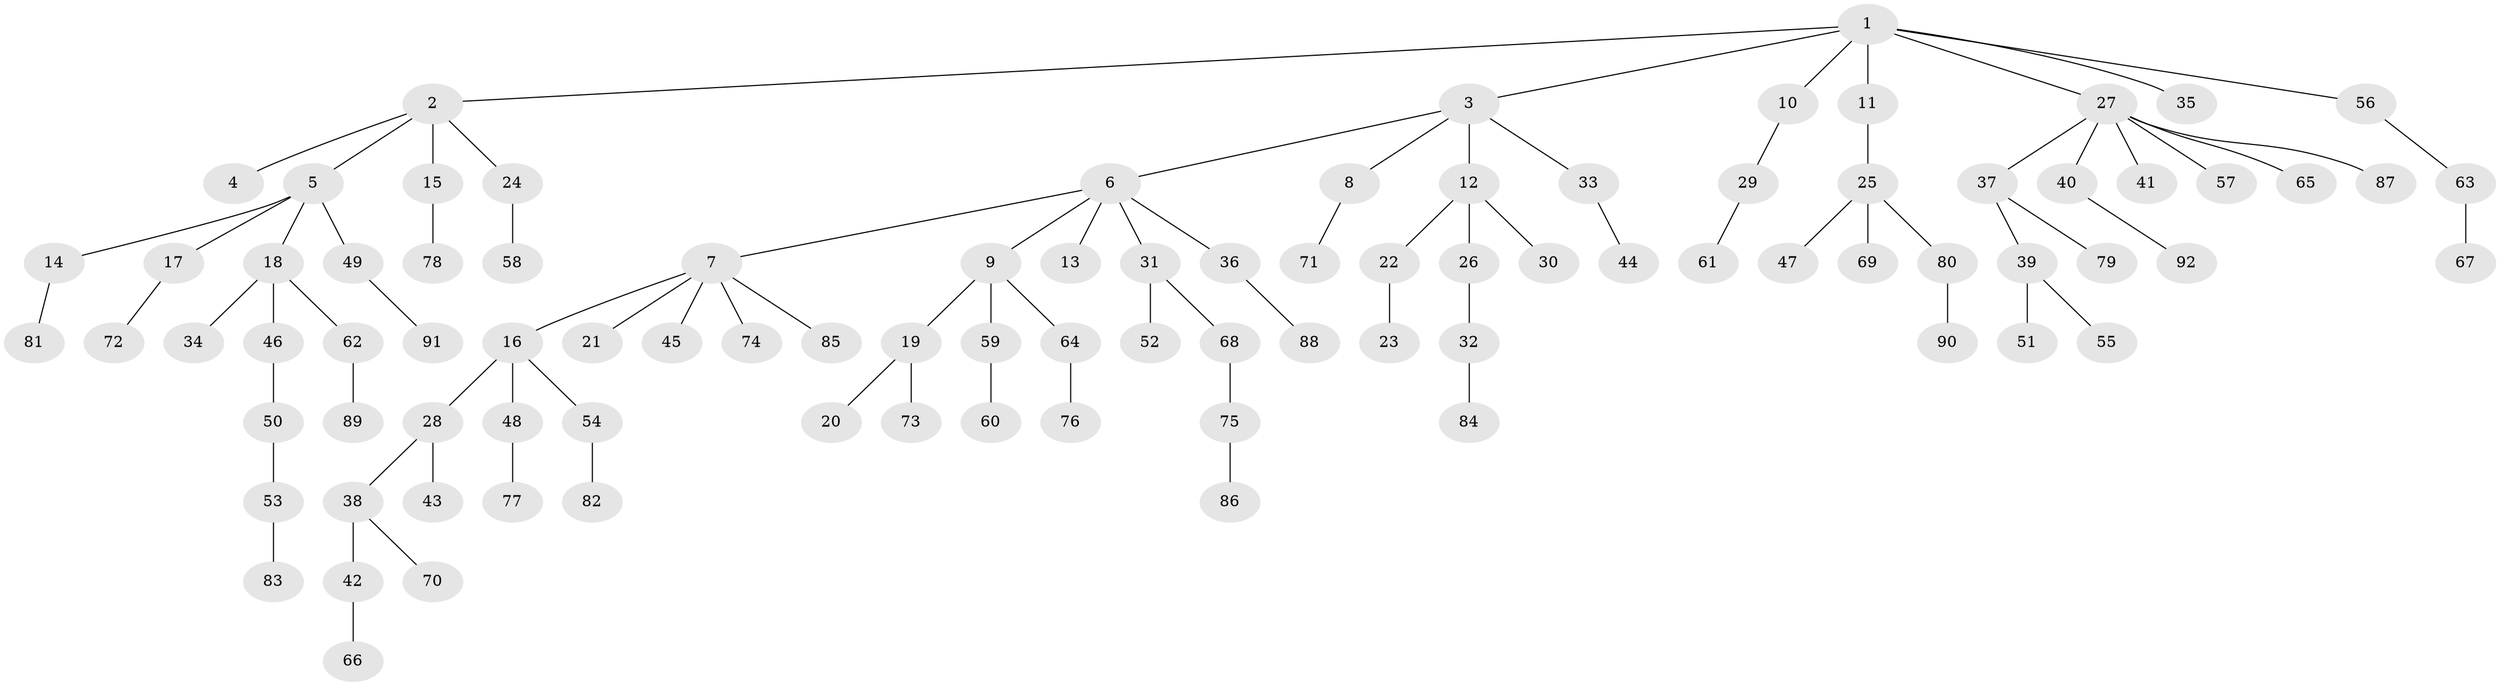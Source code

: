 // Generated by graph-tools (version 1.1) at 2025/52/03/09/25 04:52:26]
// undirected, 92 vertices, 91 edges
graph export_dot {
graph [start="1"]
  node [color=gray90,style=filled];
  1;
  2;
  3;
  4;
  5;
  6;
  7;
  8;
  9;
  10;
  11;
  12;
  13;
  14;
  15;
  16;
  17;
  18;
  19;
  20;
  21;
  22;
  23;
  24;
  25;
  26;
  27;
  28;
  29;
  30;
  31;
  32;
  33;
  34;
  35;
  36;
  37;
  38;
  39;
  40;
  41;
  42;
  43;
  44;
  45;
  46;
  47;
  48;
  49;
  50;
  51;
  52;
  53;
  54;
  55;
  56;
  57;
  58;
  59;
  60;
  61;
  62;
  63;
  64;
  65;
  66;
  67;
  68;
  69;
  70;
  71;
  72;
  73;
  74;
  75;
  76;
  77;
  78;
  79;
  80;
  81;
  82;
  83;
  84;
  85;
  86;
  87;
  88;
  89;
  90;
  91;
  92;
  1 -- 2;
  1 -- 3;
  1 -- 10;
  1 -- 11;
  1 -- 27;
  1 -- 35;
  1 -- 56;
  2 -- 4;
  2 -- 5;
  2 -- 15;
  2 -- 24;
  3 -- 6;
  3 -- 8;
  3 -- 12;
  3 -- 33;
  5 -- 14;
  5 -- 17;
  5 -- 18;
  5 -- 49;
  6 -- 7;
  6 -- 9;
  6 -- 13;
  6 -- 31;
  6 -- 36;
  7 -- 16;
  7 -- 21;
  7 -- 45;
  7 -- 74;
  7 -- 85;
  8 -- 71;
  9 -- 19;
  9 -- 59;
  9 -- 64;
  10 -- 29;
  11 -- 25;
  12 -- 22;
  12 -- 26;
  12 -- 30;
  14 -- 81;
  15 -- 78;
  16 -- 28;
  16 -- 48;
  16 -- 54;
  17 -- 72;
  18 -- 34;
  18 -- 46;
  18 -- 62;
  19 -- 20;
  19 -- 73;
  22 -- 23;
  24 -- 58;
  25 -- 47;
  25 -- 69;
  25 -- 80;
  26 -- 32;
  27 -- 37;
  27 -- 40;
  27 -- 41;
  27 -- 57;
  27 -- 65;
  27 -- 87;
  28 -- 38;
  28 -- 43;
  29 -- 61;
  31 -- 52;
  31 -- 68;
  32 -- 84;
  33 -- 44;
  36 -- 88;
  37 -- 39;
  37 -- 79;
  38 -- 42;
  38 -- 70;
  39 -- 51;
  39 -- 55;
  40 -- 92;
  42 -- 66;
  46 -- 50;
  48 -- 77;
  49 -- 91;
  50 -- 53;
  53 -- 83;
  54 -- 82;
  56 -- 63;
  59 -- 60;
  62 -- 89;
  63 -- 67;
  64 -- 76;
  68 -- 75;
  75 -- 86;
  80 -- 90;
}
